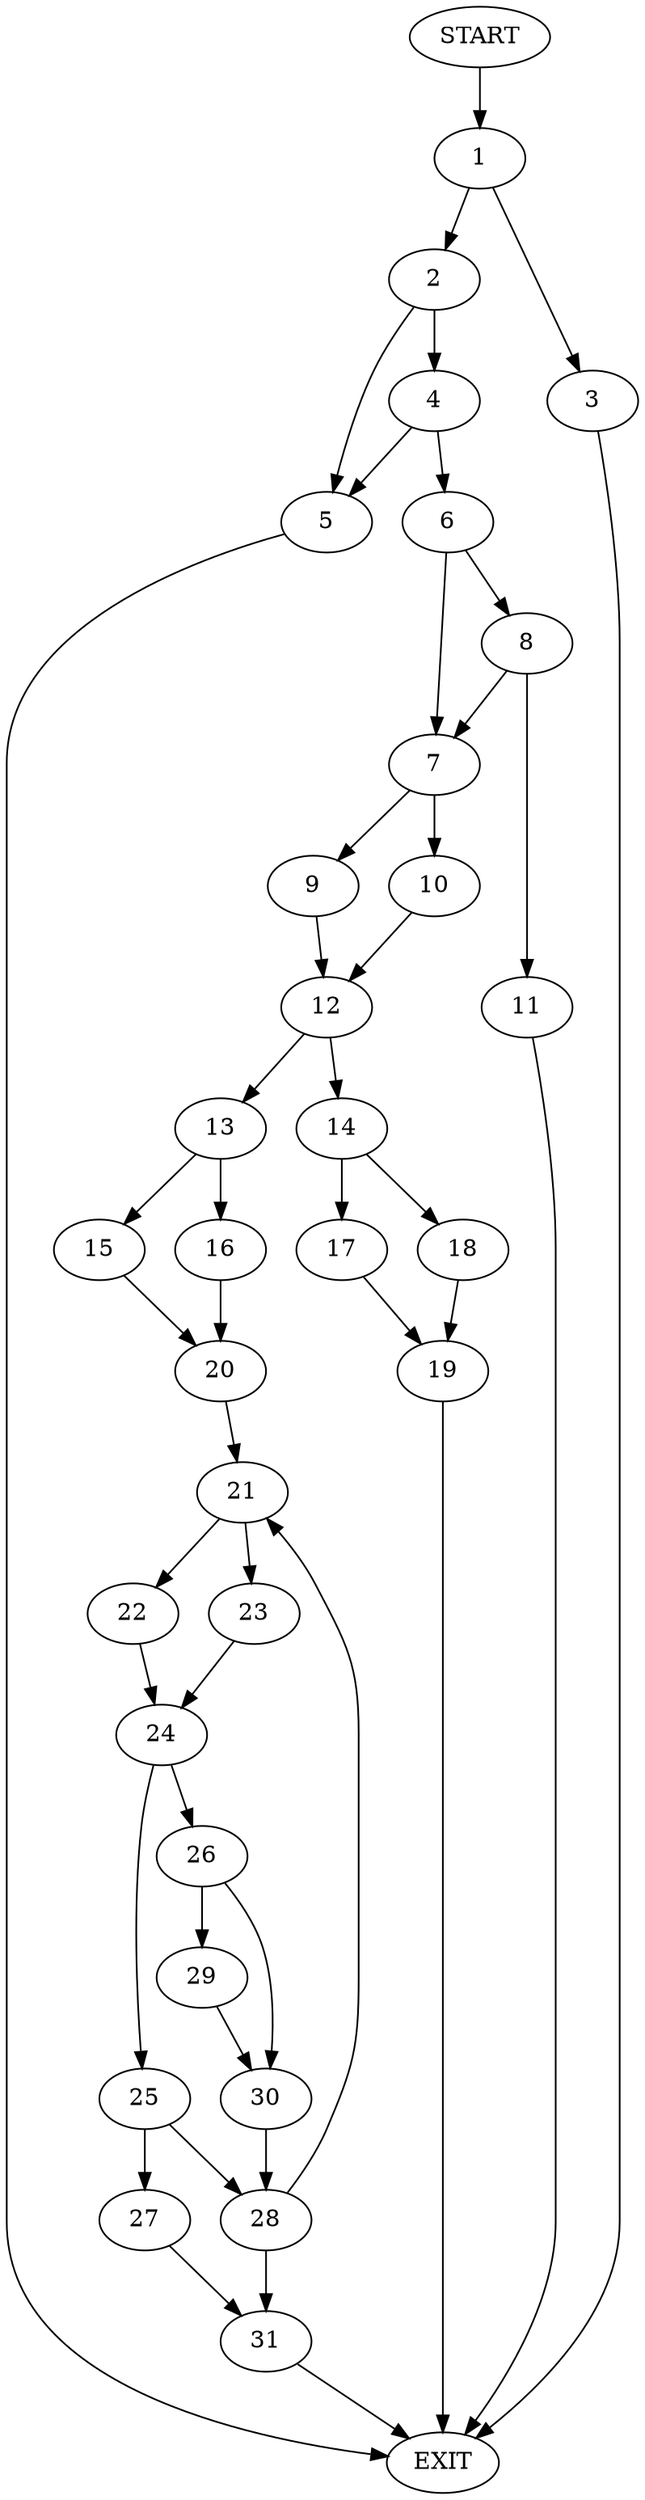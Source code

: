 digraph {
0 [label="START"]
32 [label="EXIT"]
0 -> 1
1 -> 2
1 -> 3
3 -> 32
2 -> 4
2 -> 5
5 -> 32
4 -> 5
4 -> 6
6 -> 7
6 -> 8
7 -> 9
7 -> 10
8 -> 7
8 -> 11
11 -> 32
9 -> 12
10 -> 12
12 -> 13
12 -> 14
13 -> 15
13 -> 16
14 -> 17
14 -> 18
17 -> 19
18 -> 19
19 -> 32
16 -> 20
15 -> 20
20 -> 21
21 -> 22
21 -> 23
22 -> 24
23 -> 24
24 -> 25
24 -> 26
25 -> 27
25 -> 28
26 -> 29
26 -> 30
29 -> 30
30 -> 28
28 -> 31
28 -> 21
27 -> 31
31 -> 32
}
